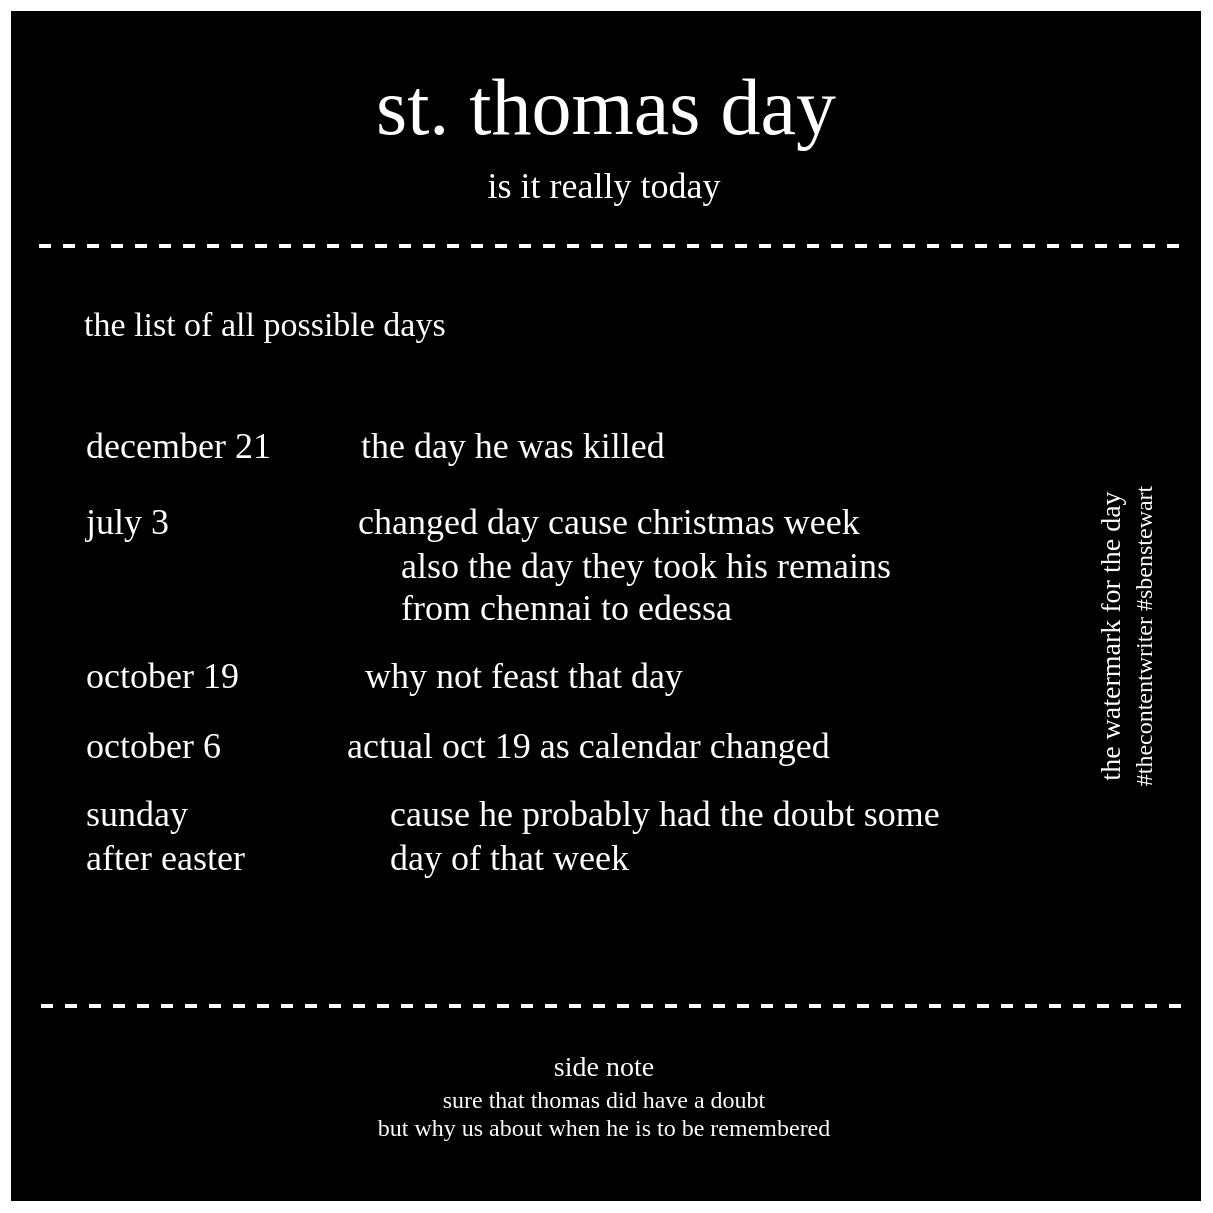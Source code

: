 <mxfile version="14.8.0" type="device"><diagram id="dX7Dphyso45SB9-RoEhv" name="Page-1"><mxGraphModel dx="1350" dy="774" grid="1" gridSize="10" guides="1" tooltips="1" connect="1" arrows="1" fold="1" page="1" pageScale="1" pageWidth="827" pageHeight="1169" math="0" shadow="0"><root><mxCell id="0"/><mxCell id="1" parent="0"/><mxCell id="nfxZPmU7g6QgWNAvG-ER-2" value="" style="whiteSpace=wrap;html=1;aspect=fixed;strokeWidth=5;strokeColor=#FFFFFF;fillColor=#000000;" parent="1" vertex="1"><mxGeometry x="210" y="90" width="600" height="600" as="geometry"/></mxCell><mxCell id="8b6ggLF4gSHIukh4vJdm-18" value="&lt;font face=&quot;xkcd&quot;&gt;&lt;span style=&quot;font-size: 40px&quot;&gt;st. thomas day&lt;/span&gt;&lt;br&gt;&lt;/font&gt;" style="text;html=1;strokeColor=none;fillColor=none;align=center;verticalAlign=middle;whiteSpace=wrap;rounded=0;fontColor=#FFFFFF;" parent="1" vertex="1"><mxGeometry x="300" y="130" width="420" height="20" as="geometry"/></mxCell><mxCell id="8b6ggLF4gSHIukh4vJdm-24" value="&lt;font face=&quot;xkcd&quot;&gt;&lt;span style=&quot;font-size: 18px&quot;&gt;is it really today&lt;/span&gt;&lt;br&gt;&lt;/font&gt;" style="text;html=1;strokeColor=none;fillColor=none;align=center;verticalAlign=middle;whiteSpace=wrap;rounded=0;fontColor=#FFFFFF;" parent="1" vertex="1"><mxGeometry x="269" y="170" width="480" height="20" as="geometry"/></mxCell><mxCell id="8b6ggLF4gSHIukh4vJdm-30" value="" style="endArrow=none;dashed=1;html=1;strokeWidth=2;labelBackgroundColor=none;fontColor=#FFFFFF;strokeColor=#FFFFFF;" parent="1" edge="1"><mxGeometry width="50" height="50" relative="1" as="geometry"><mxPoint x="796.5" y="210" as="sourcePoint"/><mxPoint x="221.5" y="210" as="targetPoint"/></mxGeometry></mxCell><mxCell id="k-dpR7HA_-HZ3Fbqk2lw-16" value="" style="endArrow=none;dashed=1;html=1;strokeWidth=2;labelBackgroundColor=none;fontColor=#FFFFFF;strokeColor=#FFFFFF;" parent="1" edge="1"><mxGeometry width="50" height="50" relative="1" as="geometry"><mxPoint x="797.5" y="590" as="sourcePoint"/><mxPoint x="222.5" y="590" as="targetPoint"/></mxGeometry></mxCell><mxCell id="k-dpR7HA_-HZ3Fbqk2lw-17" value="&lt;font face=&quot;xkcd&quot;&gt;&lt;span style=&quot;font-size: 14px&quot;&gt;side note&lt;/span&gt;&lt;/font&gt;&lt;font face=&quot;xkcd&quot;&gt;&lt;br&gt;sure that thomas did have a doubt&lt;br&gt;but why us about when he is to be remembered&lt;br&gt;&lt;/font&gt;" style="text;html=1;strokeColor=none;fillColor=none;align=center;verticalAlign=middle;whiteSpace=wrap;rounded=0;fontColor=#FFFFFF;" parent="1" vertex="1"><mxGeometry x="315" y="600" width="388" height="70" as="geometry"/></mxCell><mxCell id="euaHSMH8fYii958cPEId-22" style="edgeStyle=orthogonalEdgeStyle;rounded=0;orthogonalLoop=1;jettySize=auto;html=1;exitX=0.5;exitY=1;exitDx=0;exitDy=0;strokeWidth=2;" parent="1" edge="1"><mxGeometry relative="1" as="geometry"><mxPoint x="661" y="451" as="sourcePoint"/><mxPoint x="661" y="451" as="targetPoint"/></mxGeometry></mxCell><mxCell id="pKVuHFSoDqtFi99w7tCS-15" value="&lt;font face=&quot;xkcd&quot;&gt;&lt;span style=&quot;font-size: 14px&quot;&gt;the watermark for the day&lt;br&gt;&lt;/span&gt;#thecontentwriter #sbenstewart&lt;br&gt;&lt;/font&gt;" style="text;html=1;strokeColor=none;fillColor=none;align=center;verticalAlign=middle;whiteSpace=wrap;rounded=0;rotation=-90;fontColor=#FFFFFF;" parent="1" vertex="1"><mxGeometry x="625" y="395" width="290" height="20" as="geometry"/></mxCell><mxCell id="TsF0F8988mKHhvK-DCjH-2" value="the list of all possible days" style="text;html=1;strokeColor=none;fillColor=none;align=left;verticalAlign=middle;whiteSpace=wrap;rounded=0;fontFamily=xkcd;fontSize=17;fontColor=#FFFFFF;" parent="1" vertex="1"><mxGeometry x="247" y="240" width="332" height="20" as="geometry"/></mxCell><mxCell id="TsF0F8988mKHhvK-DCjH-3" value="&lt;div&gt;&lt;span style=&quot;font-size: 18px ; font-family: &amp;quot;xkcd&amp;quot;&quot;&gt;july 3&amp;nbsp; &amp;nbsp; &amp;nbsp; &amp;nbsp; &amp;nbsp; &amp;nbsp; &amp;nbsp; &amp;nbsp; &amp;nbsp; &amp;nbsp; &amp;nbsp;changed day cause christmas week&lt;/span&gt;&lt;/div&gt;&lt;div&gt;&lt;span style=&quot;font-size: 18px ; font-family: &amp;quot;xkcd&amp;quot;&quot;&gt;&amp;nbsp; &amp;nbsp; &amp;nbsp; &amp;nbsp; &amp;nbsp; &amp;nbsp; &amp;nbsp; &amp;nbsp; &amp;nbsp; &amp;nbsp; &amp;nbsp; &amp;nbsp; &amp;nbsp; &amp;nbsp; &amp;nbsp; &amp;nbsp; &amp;nbsp; &amp;nbsp;also the day they took his remains&lt;/span&gt;&lt;/div&gt;&lt;div&gt;&lt;span style=&quot;font-size: 18px ; font-family: &amp;quot;xkcd&amp;quot;&quot;&gt;&amp;nbsp; &amp;nbsp; &amp;nbsp; &amp;nbsp; &amp;nbsp; &amp;nbsp; &amp;nbsp; &amp;nbsp; &amp;nbsp; &amp;nbsp; &amp;nbsp; &amp;nbsp; &amp;nbsp; &amp;nbsp; &amp;nbsp; &amp;nbsp; &amp;nbsp; &amp;nbsp;from chennai to edessa&lt;/span&gt;&lt;/div&gt;" style="text;html=1;strokeColor=none;fillColor=none;align=left;verticalAlign=middle;whiteSpace=wrap;rounded=0;fontColor=#FFFFFF;" parent="1" vertex="1"><mxGeometry x="248" y="340" width="480" height="60" as="geometry"/></mxCell><mxCell id="TsF0F8988mKHhvK-DCjH-4" value="&lt;div&gt;&lt;span style=&quot;font-size: 18px ; font-family: &amp;quot;xkcd&amp;quot;&quot;&gt;december 21&amp;nbsp; &amp;nbsp; &amp;nbsp; &amp;nbsp; &amp;nbsp; the day he was killed&lt;/span&gt;&lt;/div&gt;" style="text;html=1;strokeColor=none;fillColor=none;align=left;verticalAlign=middle;whiteSpace=wrap;rounded=0;fontColor=#FFFFFF;" parent="1" vertex="1"><mxGeometry x="248" y="300" width="480" height="20" as="geometry"/></mxCell><mxCell id="TsF0F8988mKHhvK-DCjH-5" value="&lt;div&gt;&lt;span style=&quot;font-size: 18px ; font-family: &amp;quot;xkcd&amp;quot;&quot;&gt;october 19&amp;nbsp; &amp;nbsp; &amp;nbsp; &amp;nbsp; &amp;nbsp; &amp;nbsp; &amp;nbsp; why not feast that day&lt;/span&gt;&lt;/div&gt;" style="text;html=1;strokeColor=none;fillColor=none;align=left;verticalAlign=middle;whiteSpace=wrap;rounded=0;fontColor=#FFFFFF;" parent="1" vertex="1"><mxGeometry x="248" y="415" width="480" height="20" as="geometry"/></mxCell><mxCell id="TsF0F8988mKHhvK-DCjH-6" value="&lt;div&gt;&lt;span style=&quot;font-size: 18px ; font-family: &amp;quot;xkcd&amp;quot;&quot;&gt;october 6&amp;nbsp; &amp;nbsp; &amp;nbsp; &amp;nbsp; &amp;nbsp; &amp;nbsp; &amp;nbsp; actual oct 19 as calendar changed&lt;/span&gt;&lt;/div&gt;" style="text;html=1;strokeColor=none;fillColor=none;align=left;verticalAlign=middle;whiteSpace=wrap;rounded=0;fontColor=#FFFFFF;" parent="1" vertex="1"><mxGeometry x="248" y="450" width="480" height="20" as="geometry"/></mxCell><mxCell id="TsF0F8988mKHhvK-DCjH-7" value="&lt;div&gt;&lt;span style=&quot;font-size: 18px ; font-family: &amp;quot;xkcd&amp;quot;&quot;&gt;sunday&amp;nbsp;&lt;/span&gt;&lt;/div&gt;&lt;div&gt;&lt;span style=&quot;font-size: 18px ; font-family: &amp;quot;xkcd&amp;quot;&quot;&gt;after easter&amp;nbsp;&lt;/span&gt;&lt;/div&gt;" style="text;html=1;strokeColor=none;fillColor=none;align=left;verticalAlign=middle;whiteSpace=wrap;rounded=0;fontColor=#FFFFFF;" parent="1" vertex="1"><mxGeometry x="248" y="490" width="132" height="30" as="geometry"/></mxCell><mxCell id="TsF0F8988mKHhvK-DCjH-8" value="&lt;div&gt;&lt;font face=&quot;xkcd&quot;&gt;&lt;span style=&quot;font-size: 18px&quot;&gt;cause he probably had the doubt some day of that week&lt;/span&gt;&lt;/font&gt;&lt;/div&gt;" style="text;html=1;strokeColor=none;fillColor=none;align=left;verticalAlign=middle;whiteSpace=wrap;rounded=0;fontColor=#FFFFFF;" parent="1" vertex="1"><mxGeometry x="400" y="490" width="300" height="30" as="geometry"/></mxCell></root></mxGraphModel></diagram></mxfile>